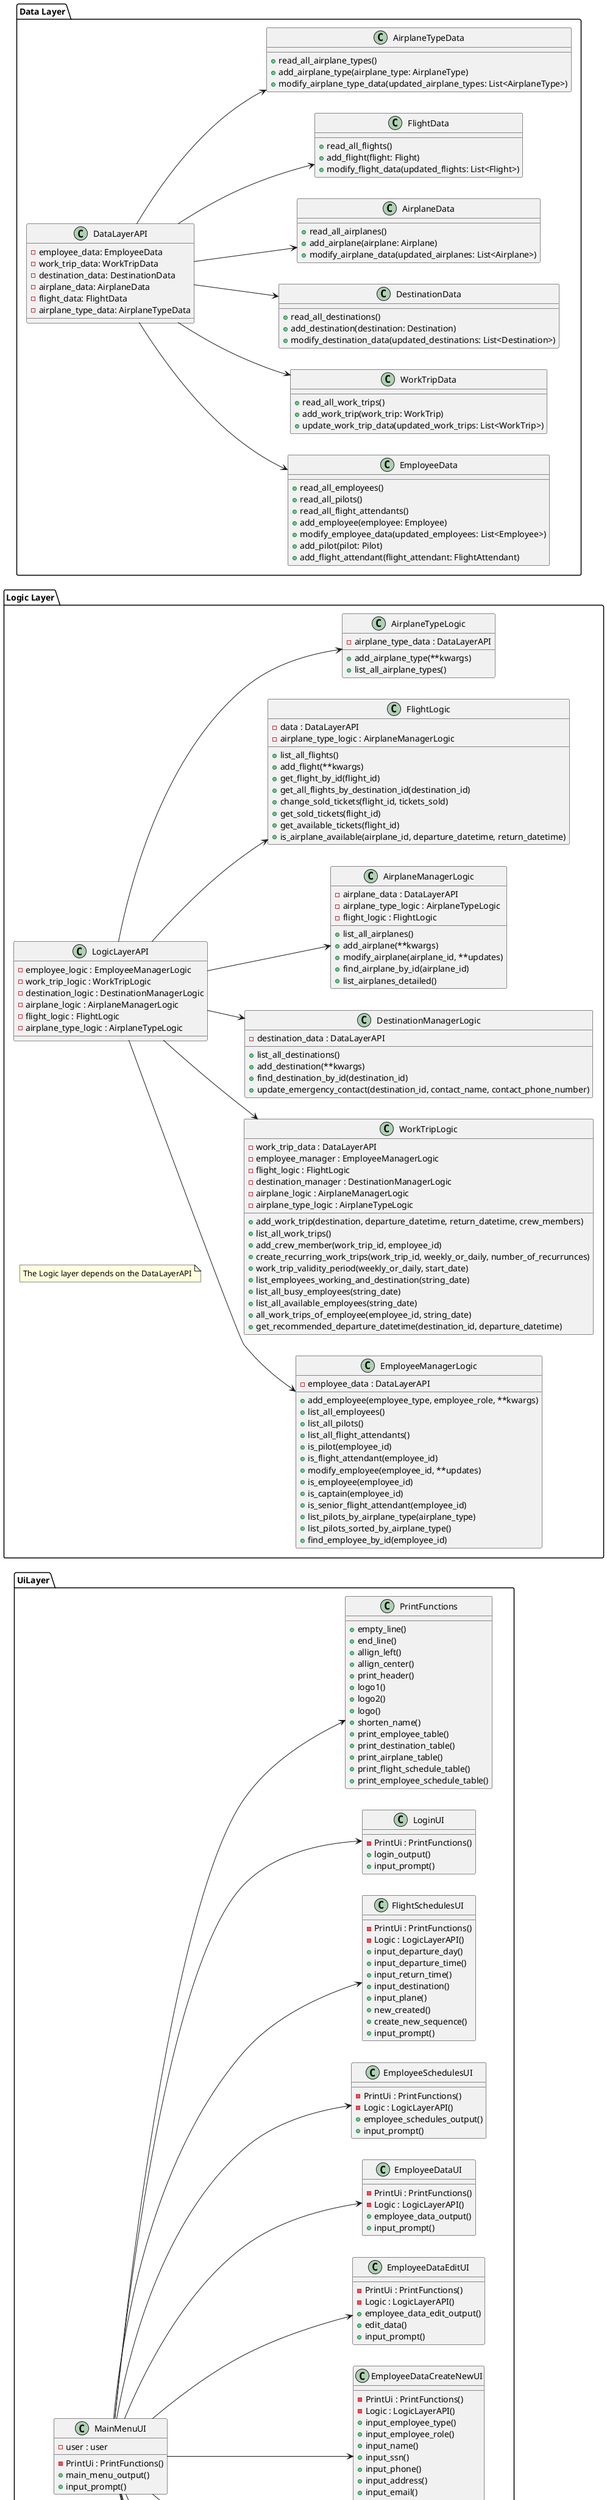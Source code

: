@startuml


package "UiLayer" {
    left to right direction

    class AirplaneDataCreateNewUI{
        - PrintUi : PrintFunctions()
        - Logic : LogicLayerAPI()
        + input_name()
        + input_type()
        + input_prompt()
    }
    class AirplaneDataEditUI{
        - PrintUi : PrintFunctions()
        - Logic : LogicLayerAPI()
        + airplane_data_edit_output()
        + edit_data()
        + input_prompt()
    }
    class AirplaneDataUI{
        - PrintUi : PrintFunctions()
        - Logic : LogicLayerAPI()
        + airplane_data_output()
        + input_prompt()
    }

    class DestinationDataCreateNewUI{
        - PrintUi : PrintFunctions()
        - Logic : LogicLayerAPI()
        + input_city()
        + input_airport()
        + input_country()
        + input_distance()
        + input_travel_time()
        + input_emerg_contact_name()
        + input_emerg_contact_phone_number()
        + new_created()
        + input_prompt()
    }
    class DestinationDataEditUI{
        - PrintUi : PrintFunctions()
        - Logic : LogicLayerAPI()

    }
    class DestinationDataUI{
        - PrintUi : PrintFunctions()
        - Logic : LogicLayerAPI()
        + destination_data_output()
        + input_prompt()
    }
    class EmployeeDataCreateNewUI{
        - PrintUi : PrintFunctions()
        - Logic : LogicLayerAPI()
        + input_employee_type()
        + input_employee_role()
        + input_name()
        + input_ssn()
        + input_phone()
        + input_address()
        + input_email()
        + input_home_phone()
        + new_created()
        + create_new_sequence()
        + input_prompt() 
    }
    
    class EmployeeDataEditUI{
        - PrintUi : PrintFunctions()
        - Logic : LogicLayerAPI()
        + employee_data_edit_output()
        + edit_data()
        + input_prompt()
    }
    class EmployeeDataUI{
        - PrintUi : PrintFunctions()
        - Logic : LogicLayerAPI()
        + employee_data_output()
        + input_prompt()
    }
    class EmployeeSchedulesUI{
        - PrintUi : PrintFunctions()
        - Logic : LogicLayerAPI()
        + employee_schedules_output()
        + input_prompt()
    }
    class FlightSchedulesUI{
        - PrintUi : PrintFunctions()
        - Logic : LogicLayerAPI()
        + input_departure_day()
        + input_departure_time()
        + input_return_time()
        + input_destination()
        + input_plane()
        + new_created()
        + create_new_sequence()
        + input_prompt()
    }

    class LoginUI{
        - PrintUi : PrintFunctions()
        + login_output()
        + input_prompt()
    }
    class MainMenuUI{
        - PrintUi : PrintFunctions()
        - user : user
        + main_menu_output()
        + input_prompt()
    }
    class PrintFunctions{
        + empty_line()
        + end_line()
        + allign_left()
        + allign_center()
        + print_header()
        + logo1()
        + logo2()
        + logo()
        + shorten_name()
        + print_employee_table()
        + print_destination_table()
        + print_airplane_table()
        + print_flight_schedule_table()
        + print_employee_schedule_table()
    }

    note "The UI layer depends on the LogicLayerAPI" as NoteUILayer

    MainMenuUI --> PrintFunctions
    MainMenuUI --> FlightSchedulesUI
    MainMenuUI --> EmployeeSchedulesUI
    MainMenuUI --> EmployeeDataUI
    MainMenuUI --> DestinationDataUI
    MainMenuUI --> AirplaneDataUI
    MainMenuUI --> LoginUI
    MainMenuUI --> EmployeeDataCreateNewUI
    MainMenuUI --> DestinationDataCreateNewUI
    MainMenuUI --> AirplaneDataCreateNewUI
    MainMenuUI --> EmployeeDataEditUI
    MainMenuUI --> DestinationDataEditUI
    MainMenuUI --> AirplaneDataEditUI
}

package "Logic Layer" {
    left to right direction

    class LogicLayerAPI {
        - employee_logic : EmployeeManagerLogic
        - work_trip_logic : WorkTripLogic
        - destination_logic : DestinationManagerLogic
        - airplane_logic : AirplaneManagerLogic
        - flight_logic : FlightLogic
        - airplane_type_logic : AirplaneTypeLogic
    }

    class EmployeeManagerLogic {
        - employee_data : DataLayerAPI
        + add_employee(employee_type, employee_role, **kwargs)
        + list_all_employees()
        + list_all_pilots()
        + list_all_flight_attendants()
        + is_pilot(employee_id)
        + is_flight_attendant(employee_id)
        + modify_employee(employee_id, **updates)
        + is_employee(employee_id)
        + is_captain(employee_id)
        + is_senior_flight_attendant(employee_id)
        + list_pilots_by_airplane_type(airplane_type)
        + list_pilots_sorted_by_airplane_type()
        + find_employee_by_id(employee_id)
    }

    class WorkTripLogic {
        - work_trip_data : DataLayerAPI
        - employee_manager : EmployeeManagerLogic
        - flight_logic : FlightLogic
        - destination_manager : DestinationManagerLogic
        - airplane_logic : AirplaneManagerLogic
        - airplane_type_logic : AirplaneTypeLogic
        + add_work_trip(destination, departure_datetime, return_datetime, crew_members)
        + list_all_work_trips()
        + add_crew_member(work_trip_id, employee_id)
        + create_recurring_work_trips(work_trip_id, weekly_or_daily, number_of_recurrunces)
        + work_trip_validity_period(weekly_or_daily, start_date)
        + list_employees_working_and_destination(string_date)
        + list_all_busy_employees(string_date)
        + list_all_available_employees(string_date)
        + all_work_trips_of_employee(employee_id, string_date)
        + get_recommended_departure_datetime(destination_id, departure_datetime)
    }

    class DestinationManagerLogic {
        - destination_data : DataLayerAPI
        + list_all_destinations()
        + add_destination(**kwargs)
        + find_destination_by_id(destination_id)
        + update_emergency_contact(destination_id, contact_name, contact_phone_number)
    }

    class AirplaneManagerLogic {
        - airplane_data : DataLayerAPI
        - airplane_type_logic : AirplaneTypeLogic
        - flight_logic : FlightLogic
        + list_all_airplanes()
        + add_airplane(**kwargs)
        + modify_airplane(airplane_id, **updates)
        + find_airplane_by_id(airplane_id)
        + list_airplanes_detailed()
    }

    class FlightLogic {
        - data : DataLayerAPI
        - airplane_type_logic : AirplaneManagerLogic
        + list_all_flights()
        + add_flight(**kwargs)
        + get_flight_by_id(flight_id)
        + get_all_flights_by_destination_id(destination_id)
        + change_sold_tickets(flight_id, tickets_sold)
        + get_sold_tickets(flight_id)
        + get_available_tickets(flight_id)
        + is_airplane_available(airplane_id, departure_datetime, return_datetime)
    }

    class AirplaneTypeLogic {
        - airplane_type_data : DataLayerAPI
        + add_airplane_type(**kwargs)
        + list_all_airplane_types()
    }

    LogicLayerAPI --> EmployeeManagerLogic
    LogicLayerAPI --> WorkTripLogic
    LogicLayerAPI --> DestinationManagerLogic
    LogicLayerAPI --> AirplaneManagerLogic
    LogicLayerAPI --> FlightLogic
    LogicLayerAPI --> AirplaneTypeLogic
    note "The Logic layer depends on the DataLayerAPI" as NoteLogicLayer

}



package "Data Layer" {
    left to right direction

    class DataLayerAPI {
        - employee_data: EmployeeData
        - work_trip_data: WorkTripData
        - destination_data: DestinationData
        - airplane_data: AirplaneData
        - flight_data: FlightData
        - airplane_type_data: AirplaneTypeData
    }

    class EmployeeData {
        + read_all_employees()
        + read_all_pilots()
        + read_all_flight_attendants()
        + add_employee(employee: Employee)
        + modify_employee_data(updated_employees: List<Employee>)
        + add_pilot(pilot: Pilot)
        + add_flight_attendant(flight_attendant: FlightAttendant)
    }

    class WorkTripData {
        + read_all_work_trips()
        + add_work_trip(work_trip: WorkTrip)
        + update_work_trip_data(updated_work_trips: List<WorkTrip>)
    }

    class DestinationData {
        + read_all_destinations()
        + add_destination(destination: Destination)
        + modify_destination_data(updated_destinations: List<Destination>)
    }

    class AirplaneData {
        + read_all_airplanes()
        + add_airplane(airplane: Airplane)
        + modify_airplane_data(updated_airplanes: List<Airplane>)
    }

    class FlightData {
        + read_all_flights()
        + add_flight(flight: Flight)
        + modify_flight_data(updated_flights: List<Flight>)
    }

    class AirplaneTypeData {
        + read_all_airplane_types()
        + add_airplane_type(airplane_type: AirplaneType)
        + modify_airplane_type_data(updated_airplane_types: List<AirplaneType>)
    }

    DataLayerAPI --> EmployeeData
    DataLayerAPI --> WorkTripData
    DataLayerAPI --> DestinationData
    DataLayerAPI --> AirplaneData
    DataLayerAPI --> FlightData
    DataLayerAPI --> AirplaneTypeData
}


@enduml
